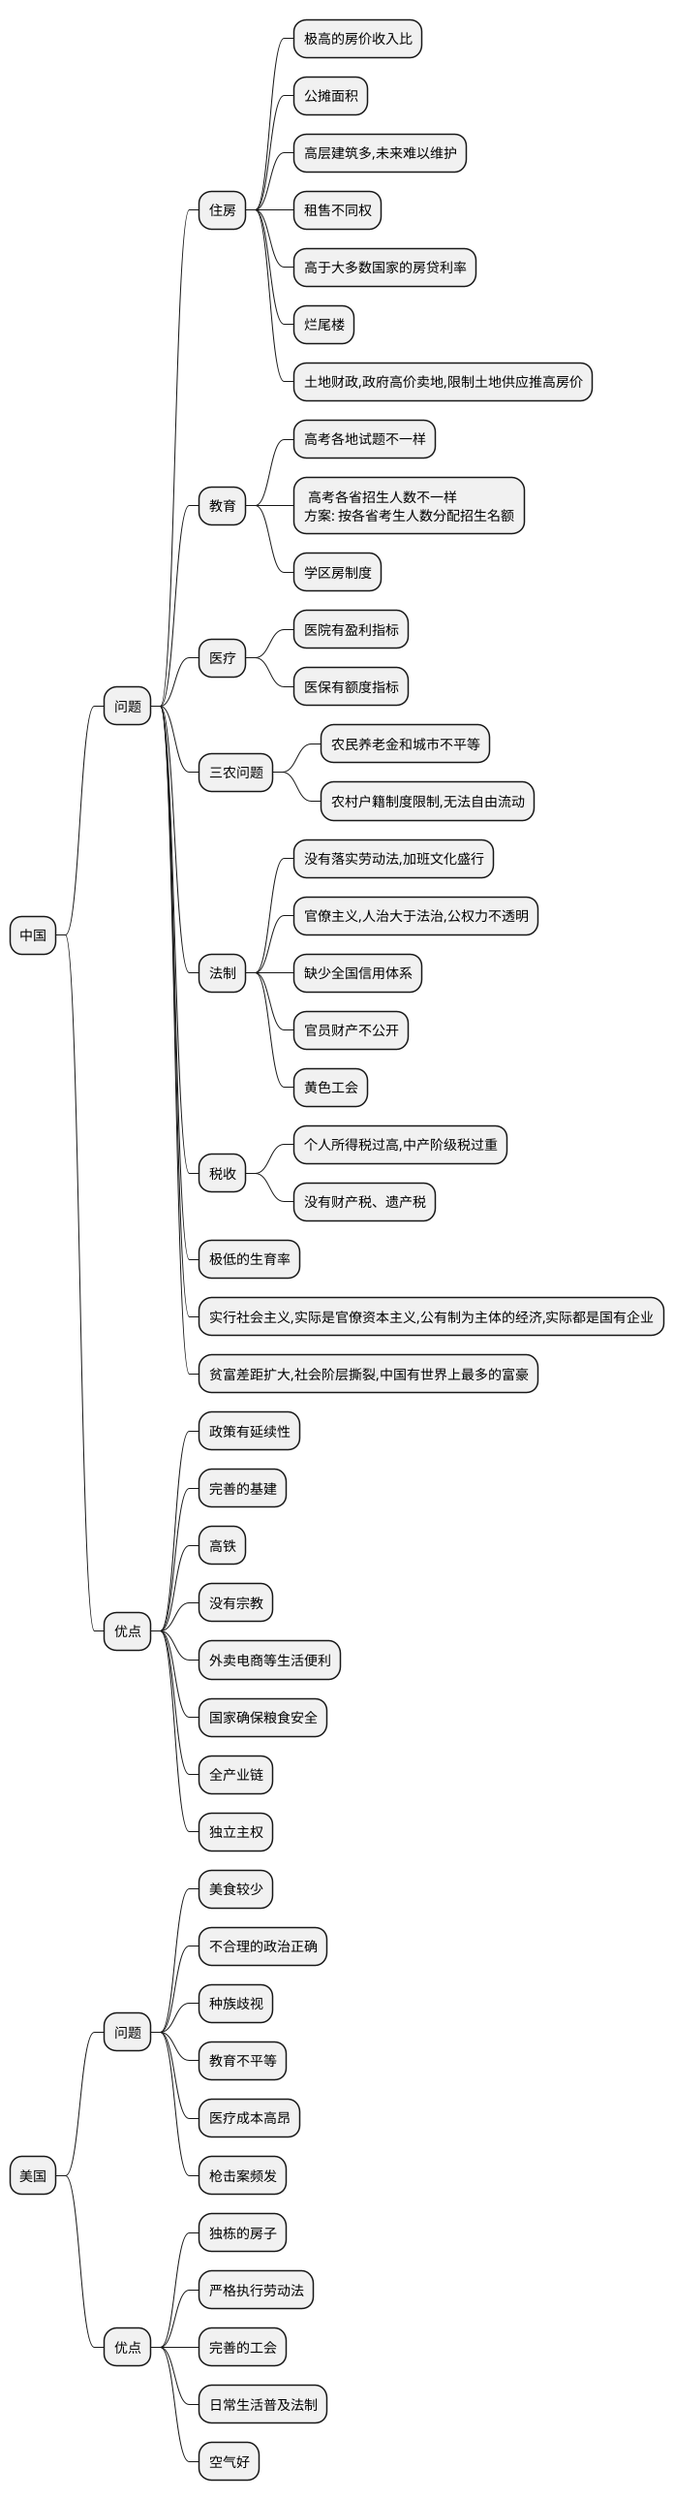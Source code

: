 @startmindmap 中国
* 中国
** 问题

*** 住房
**** 极高的房价收入比
**** 公摊面积
**** 高层建筑多,未来难以维护
**** 租售不同权
**** 高于大多数国家的房贷利率
**** 烂尾楼
**** 土地财政,政府高价卖地,限制土地供应推高房价


*** 教育
**** 高考各地试题不一样
****: 高考各省招生人数不一样
方案: 按各省考生人数分配招生名额;
**** 学区房制度

*** 医疗
**** 医院有盈利指标
**** 医保有额度指标

*** 三农问题
**** 农民养老金和城市不平等
**** 农村户籍制度限制,无法自由流动

*** 法制
**** 没有落实劳动法,加班文化盛行
**** 官僚主义,人治大于法治,公权力不透明
**** 缺少全国信用体系
**** 官员财产不公开
**** 黄色工会

*** 税收
**** 个人所得税过高,中产阶级税过重
**** 没有财产税、遗产税


*** 极低的生育率
*** 实行社会主义,实际是官僚资本主义,公有制为主体的经济,实际都是国有企业
*** 贫富差距扩大,社会阶层撕裂,中国有世界上最多的富豪


** 优点
*** 政策有延续性
*** 完善的基建
*** 高铁
*** 没有宗教
*** 外卖电商等生活便利
*** 国家确保粮食安全
*** 全产业链
*** 独立主权



* 美国
** 问题
*** 美食较少
*** 不合理的政治正确
*** 种族歧视
*** 教育不平等
*** 医疗成本高昂
*** 枪击案频发


** 优点
*** 独栋的房子
*** 严格执行劳动法
*** 完善的工会
*** 日常生活普及法制
*** 空气好
@endmindmap